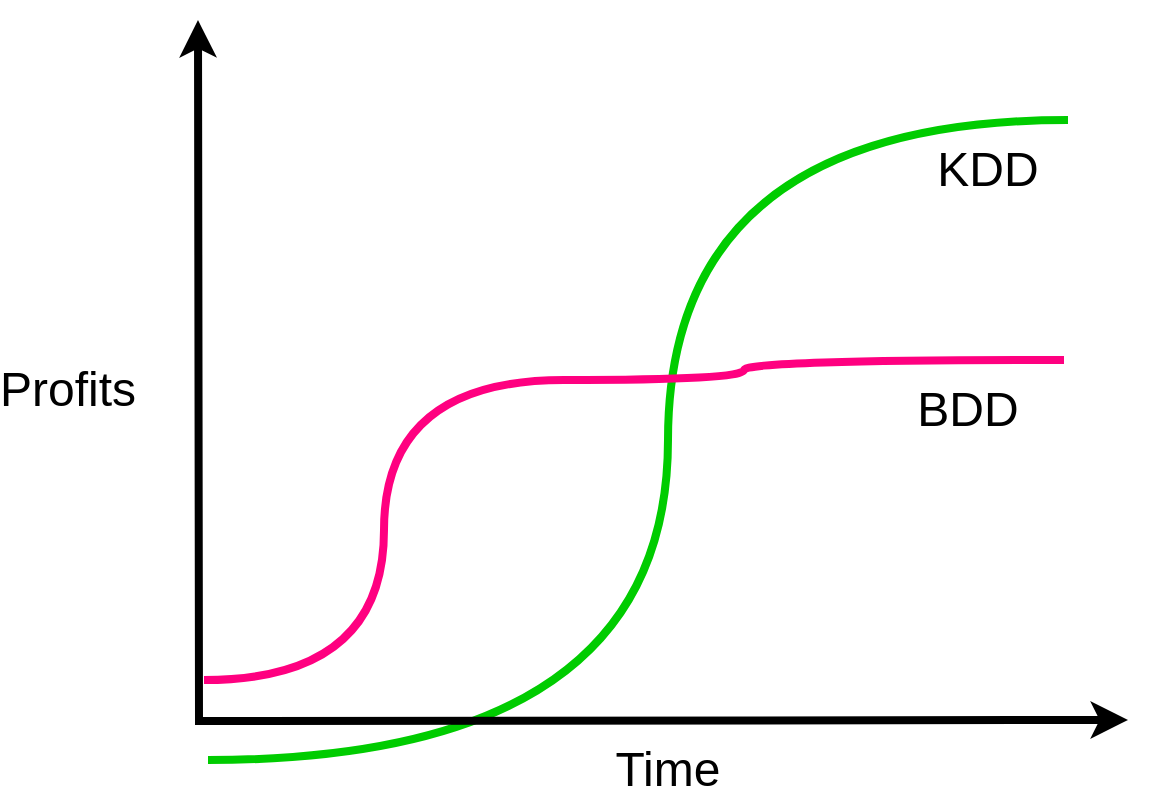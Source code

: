 <mxfile version="15.4.0" type="device"><diagram id="UQJ-ier9cyAKwujGLdAG" name="Page-1"><mxGraphModel dx="1106" dy="847" grid="1" gridSize="10" guides="1" tooltips="1" connect="1" arrows="1" fold="1" page="1" pageScale="1" pageWidth="1169" pageHeight="827" math="0" shadow="0"><root><mxCell id="0"/><mxCell id="1" parent="0"/><mxCell id="k6GiYhUO0gN6xkpRuRLZ-1" value="" style="curved=1;endArrow=none;html=1;rounded=0;edgeStyle=orthogonalEdgeStyle;strokeColor=#00CC00;strokeWidth=4;endFill=0;" edge="1" parent="1"><mxGeometry width="50" height="50" relative="1" as="geometry"><mxPoint x="420" y="440" as="sourcePoint"/><mxPoint x="850" y="120" as="targetPoint"/><Array as="points"><mxPoint x="650" y="440"/><mxPoint x="650" y="120"/></Array></mxGeometry></mxCell><mxCell id="k6GiYhUO0gN6xkpRuRLZ-2" value="" style="curved=1;endArrow=none;html=1;rounded=0;edgeStyle=orthogonalEdgeStyle;strokeColor=#FF0080;strokeWidth=4;endFill=0;" edge="1" parent="1"><mxGeometry width="50" height="50" relative="1" as="geometry"><mxPoint x="418" y="400" as="sourcePoint"/><mxPoint x="848" y="240" as="targetPoint"/><Array as="points"><mxPoint x="508" y="400"/><mxPoint x="508" y="250"/><mxPoint x="688" y="250"/><mxPoint x="688" y="240"/></Array></mxGeometry></mxCell><mxCell id="k6GiYhUO0gN6xkpRuRLZ-4" value="" style="endArrow=classic;startArrow=classic;html=1;rounded=0;strokeColor=#000000;strokeWidth=4;edgeStyle=orthogonalEdgeStyle;" edge="1" parent="1"><mxGeometry width="50" height="50" relative="1" as="geometry"><mxPoint x="880" y="420" as="sourcePoint"/><mxPoint x="415" y="70" as="targetPoint"/></mxGeometry></mxCell><mxCell id="k6GiYhUO0gN6xkpRuRLZ-6" value="&lt;font style=&quot;font-size: 24px&quot;&gt;BDD&lt;/font&gt;" style="text;html=1;strokeColor=none;fillColor=none;align=center;verticalAlign=middle;whiteSpace=wrap;rounded=0;" vertex="1" parent="1"><mxGeometry x="770" y="250" width="60" height="30" as="geometry"/></mxCell><mxCell id="k6GiYhUO0gN6xkpRuRLZ-7" value="&lt;font style=&quot;font-size: 24px&quot;&gt;KDD&lt;/font&gt;" style="text;html=1;strokeColor=none;fillColor=none;align=center;verticalAlign=middle;whiteSpace=wrap;rounded=0;" vertex="1" parent="1"><mxGeometry x="780" y="130" width="60" height="30" as="geometry"/></mxCell><mxCell id="k6GiYhUO0gN6xkpRuRLZ-8" value="&lt;font style=&quot;font-size: 24px&quot;&gt;Time&lt;/font&gt;" style="text;html=1;strokeColor=none;fillColor=none;align=center;verticalAlign=middle;whiteSpace=wrap;rounded=0;" vertex="1" parent="1"><mxGeometry x="620" y="430" width="60" height="30" as="geometry"/></mxCell><mxCell id="k6GiYhUO0gN6xkpRuRLZ-9" value="&lt;font style=&quot;font-size: 24px&quot;&gt;Profits&lt;/font&gt;" style="text;html=1;strokeColor=none;fillColor=none;align=center;verticalAlign=middle;whiteSpace=wrap;rounded=0;" vertex="1" parent="1"><mxGeometry x="320" y="240" width="60" height="30" as="geometry"/></mxCell></root></mxGraphModel></diagram></mxfile>